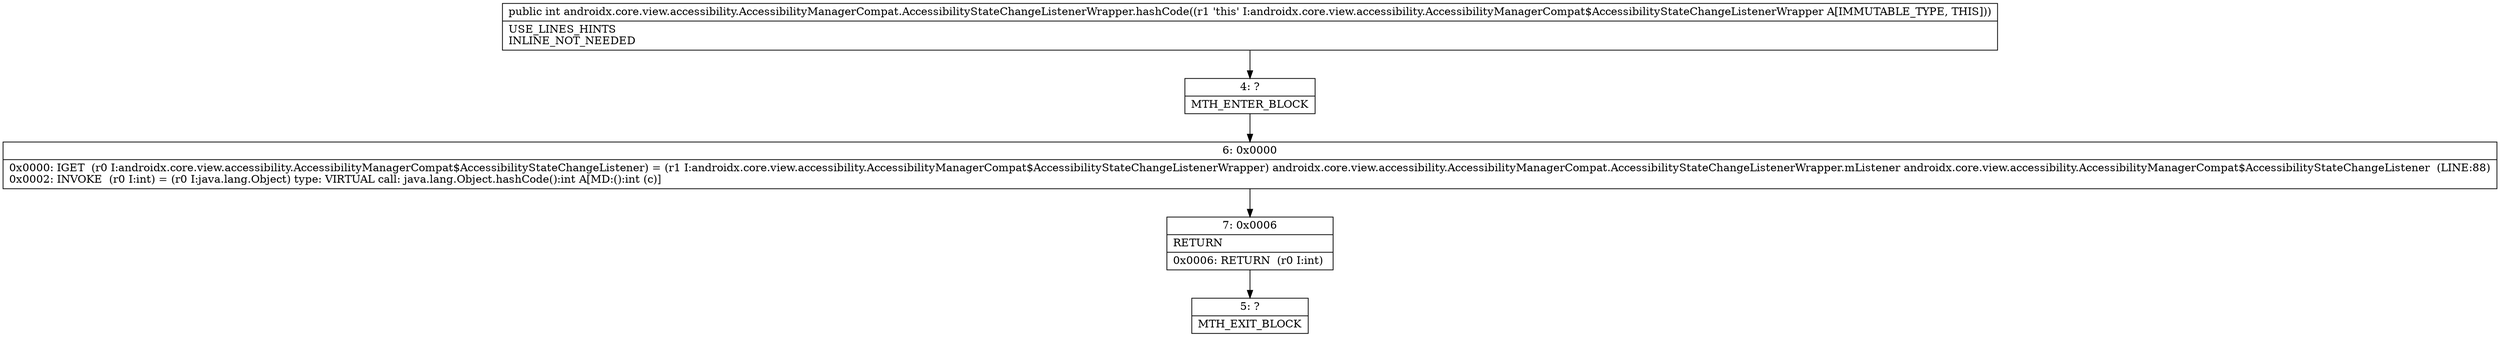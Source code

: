 digraph "CFG forandroidx.core.view.accessibility.AccessibilityManagerCompat.AccessibilityStateChangeListenerWrapper.hashCode()I" {
Node_4 [shape=record,label="{4\:\ ?|MTH_ENTER_BLOCK\l}"];
Node_6 [shape=record,label="{6\:\ 0x0000|0x0000: IGET  (r0 I:androidx.core.view.accessibility.AccessibilityManagerCompat$AccessibilityStateChangeListener) = (r1 I:androidx.core.view.accessibility.AccessibilityManagerCompat$AccessibilityStateChangeListenerWrapper) androidx.core.view.accessibility.AccessibilityManagerCompat.AccessibilityStateChangeListenerWrapper.mListener androidx.core.view.accessibility.AccessibilityManagerCompat$AccessibilityStateChangeListener  (LINE:88)\l0x0002: INVOKE  (r0 I:int) = (r0 I:java.lang.Object) type: VIRTUAL call: java.lang.Object.hashCode():int A[MD:():int (c)]\l}"];
Node_7 [shape=record,label="{7\:\ 0x0006|RETURN\l|0x0006: RETURN  (r0 I:int) \l}"];
Node_5 [shape=record,label="{5\:\ ?|MTH_EXIT_BLOCK\l}"];
MethodNode[shape=record,label="{public int androidx.core.view.accessibility.AccessibilityManagerCompat.AccessibilityStateChangeListenerWrapper.hashCode((r1 'this' I:androidx.core.view.accessibility.AccessibilityManagerCompat$AccessibilityStateChangeListenerWrapper A[IMMUTABLE_TYPE, THIS]))  | USE_LINES_HINTS\lINLINE_NOT_NEEDED\l}"];
MethodNode -> Node_4;Node_4 -> Node_6;
Node_6 -> Node_7;
Node_7 -> Node_5;
}

